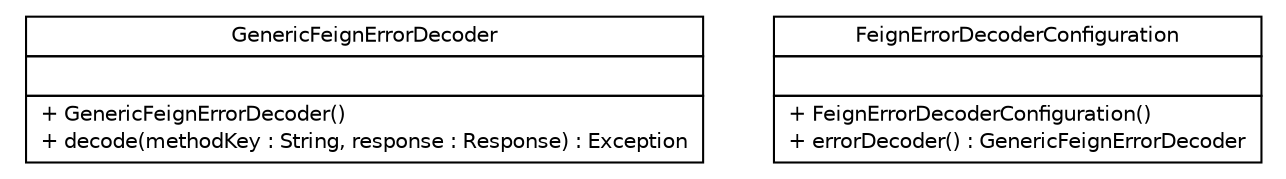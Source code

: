 #!/usr/local/bin/dot
#
# Class diagram 
# Generated by UMLGraph version R5_6-24-gf6e263 (http://www.umlgraph.org/)
#

digraph G {
	edge [fontname="Helvetica",fontsize=10,labelfontname="Helvetica",labelfontsize=10];
	node [fontname="Helvetica",fontsize=10,shape=plaintext];
	nodesep=0.25;
	ranksep=0.5;
	// cn.home1.oss.lib.errorhandle.internal.rpc.GenericFeignErrorDecoder
	c166 [label=<<table title="cn.home1.oss.lib.errorhandle.internal.rpc.GenericFeignErrorDecoder" border="0" cellborder="1" cellspacing="0" cellpadding="2" port="p" href="./GenericFeignErrorDecoder.html">
		<tr><td><table border="0" cellspacing="0" cellpadding="1">
<tr><td align="center" balign="center"> GenericFeignErrorDecoder </td></tr>
		</table></td></tr>
		<tr><td><table border="0" cellspacing="0" cellpadding="1">
<tr><td align="left" balign="left">  </td></tr>
		</table></td></tr>
		<tr><td><table border="0" cellspacing="0" cellpadding="1">
<tr><td align="left" balign="left"> + GenericFeignErrorDecoder() </td></tr>
<tr><td align="left" balign="left"> + decode(methodKey : String, response : Response) : Exception </td></tr>
		</table></td></tr>
		</table>>, URL="./GenericFeignErrorDecoder.html", fontname="Helvetica", fontcolor="black", fontsize=10.0];
	// cn.home1.oss.lib.errorhandle.internal.rpc.FeignErrorDecoderConfiguration
	c167 [label=<<table title="cn.home1.oss.lib.errorhandle.internal.rpc.FeignErrorDecoderConfiguration" border="0" cellborder="1" cellspacing="0" cellpadding="2" port="p" href="./FeignErrorDecoderConfiguration.html">
		<tr><td><table border="0" cellspacing="0" cellpadding="1">
<tr><td align="center" balign="center"> FeignErrorDecoderConfiguration </td></tr>
		</table></td></tr>
		<tr><td><table border="0" cellspacing="0" cellpadding="1">
<tr><td align="left" balign="left">  </td></tr>
		</table></td></tr>
		<tr><td><table border="0" cellspacing="0" cellpadding="1">
<tr><td align="left" balign="left"> + FeignErrorDecoderConfiguration() </td></tr>
<tr><td align="left" balign="left"> + errorDecoder() : GenericFeignErrorDecoder </td></tr>
		</table></td></tr>
		</table>>, URL="./FeignErrorDecoderConfiguration.html", fontname="Helvetica", fontcolor="black", fontsize=10.0];
}

